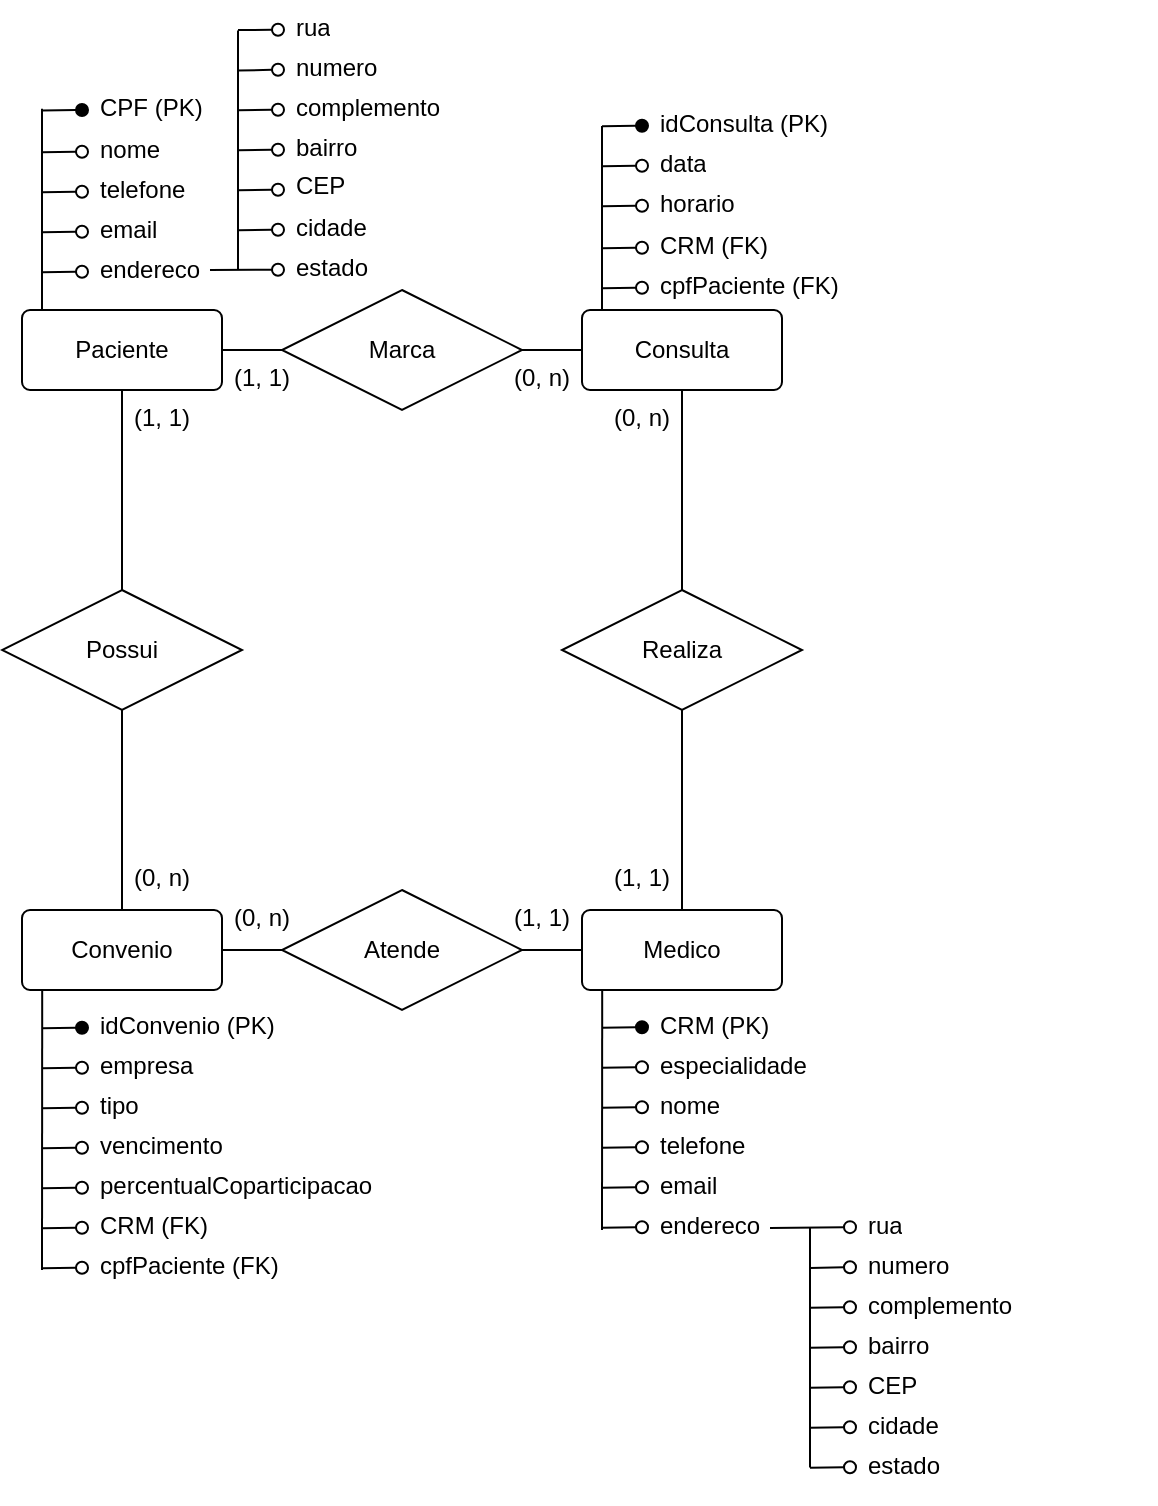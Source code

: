 <mxfile version="24.2.1" type="github">
  <diagram id="R2lEEEUBdFMjLlhIrx00" name="Page-1">
    <mxGraphModel dx="764" dy="1903" grid="1" gridSize="10" guides="1" tooltips="1" connect="1" arrows="1" fold="1" page="1" pageScale="1" pageWidth="850" pageHeight="1100" math="0" shadow="0" extFonts="Permanent Marker^https://fonts.googleapis.com/css?family=Permanent+Marker">
      <root>
        <mxCell id="0" />
        <mxCell id="1" parent="0" />
        <mxCell id="9K0rHRhIe5Y1cG8BqN-u-25" style="edgeStyle=orthogonalEdgeStyle;rounded=0;orthogonalLoop=1;jettySize=auto;html=1;exitX=0.5;exitY=0;exitDx=0;exitDy=0;entryX=0.5;entryY=1;entryDx=0;entryDy=0;endArrow=none;endFill=0;" edge="1" parent="1" source="9K0rHRhIe5Y1cG8BqN-u-11" target="9K0rHRhIe5Y1cG8BqN-u-18">
          <mxGeometry relative="1" as="geometry" />
        </mxCell>
        <mxCell id="9K0rHRhIe5Y1cG8BqN-u-11" value="Medico" style="rounded=1;arcSize=10;whiteSpace=wrap;html=1;align=center;" vertex="1" parent="1">
          <mxGeometry x="400" y="400" width="100" height="40" as="geometry" />
        </mxCell>
        <mxCell id="9K0rHRhIe5Y1cG8BqN-u-26" style="edgeStyle=orthogonalEdgeStyle;rounded=0;orthogonalLoop=1;jettySize=auto;html=1;exitX=0.5;exitY=1;exitDx=0;exitDy=0;entryX=0.5;entryY=0;entryDx=0;entryDy=0;endArrow=none;endFill=0;" edge="1" parent="1" source="9K0rHRhIe5Y1cG8BqN-u-13" target="9K0rHRhIe5Y1cG8BqN-u-18">
          <mxGeometry relative="1" as="geometry" />
        </mxCell>
        <mxCell id="9K0rHRhIe5Y1cG8BqN-u-27" style="edgeStyle=orthogonalEdgeStyle;rounded=0;orthogonalLoop=1;jettySize=auto;html=1;exitX=0;exitY=0.5;exitDx=0;exitDy=0;entryX=1;entryY=0.5;entryDx=0;entryDy=0;endArrow=none;endFill=0;" edge="1" parent="1" source="9K0rHRhIe5Y1cG8BqN-u-13" target="9K0rHRhIe5Y1cG8BqN-u-20">
          <mxGeometry relative="1" as="geometry" />
        </mxCell>
        <mxCell id="9K0rHRhIe5Y1cG8BqN-u-13" value="Consulta" style="rounded=1;arcSize=10;whiteSpace=wrap;html=1;align=center;" vertex="1" parent="1">
          <mxGeometry x="400" y="100" width="100" height="40" as="geometry" />
        </mxCell>
        <mxCell id="9K0rHRhIe5Y1cG8BqN-u-21" style="edgeStyle=orthogonalEdgeStyle;rounded=0;orthogonalLoop=1;jettySize=auto;html=1;exitX=0.5;exitY=1;exitDx=0;exitDy=0;endArrow=none;endFill=0;" edge="1" parent="1" source="9K0rHRhIe5Y1cG8BqN-u-14" target="9K0rHRhIe5Y1cG8BqN-u-17">
          <mxGeometry relative="1" as="geometry" />
        </mxCell>
        <mxCell id="9K0rHRhIe5Y1cG8BqN-u-28" style="edgeStyle=orthogonalEdgeStyle;rounded=0;orthogonalLoop=1;jettySize=auto;html=1;exitX=1;exitY=0.5;exitDx=0;exitDy=0;entryX=0;entryY=0.5;entryDx=0;entryDy=0;endArrow=none;endFill=0;" edge="1" parent="1" source="9K0rHRhIe5Y1cG8BqN-u-14" target="9K0rHRhIe5Y1cG8BqN-u-20">
          <mxGeometry relative="1" as="geometry" />
        </mxCell>
        <mxCell id="9K0rHRhIe5Y1cG8BqN-u-14" value="Paciente" style="rounded=1;arcSize=10;whiteSpace=wrap;html=1;align=center;" vertex="1" parent="1">
          <mxGeometry x="120" y="100" width="100" height="40" as="geometry" />
        </mxCell>
        <mxCell id="9K0rHRhIe5Y1cG8BqN-u-23" style="edgeStyle=orthogonalEdgeStyle;rounded=0;orthogonalLoop=1;jettySize=auto;html=1;exitX=1;exitY=0.5;exitDx=0;exitDy=0;entryX=0;entryY=0.5;entryDx=0;entryDy=0;endArrow=none;endFill=0;" edge="1" parent="1" source="9K0rHRhIe5Y1cG8BqN-u-15" target="9K0rHRhIe5Y1cG8BqN-u-19">
          <mxGeometry relative="1" as="geometry" />
        </mxCell>
        <mxCell id="9K0rHRhIe5Y1cG8BqN-u-15" value="Convenio" style="rounded=1;arcSize=10;whiteSpace=wrap;html=1;align=center;" vertex="1" parent="1">
          <mxGeometry x="120" y="400" width="100" height="40" as="geometry" />
        </mxCell>
        <mxCell id="9K0rHRhIe5Y1cG8BqN-u-22" style="edgeStyle=orthogonalEdgeStyle;rounded=0;orthogonalLoop=1;jettySize=auto;html=1;exitX=0.5;exitY=1;exitDx=0;exitDy=0;entryX=0.5;entryY=0;entryDx=0;entryDy=0;endArrow=none;endFill=0;" edge="1" parent="1" source="9K0rHRhIe5Y1cG8BqN-u-17" target="9K0rHRhIe5Y1cG8BqN-u-15">
          <mxGeometry relative="1" as="geometry" />
        </mxCell>
        <mxCell id="9K0rHRhIe5Y1cG8BqN-u-17" value="Possui" style="shape=rhombus;perimeter=rhombusPerimeter;whiteSpace=wrap;html=1;align=center;" vertex="1" parent="1">
          <mxGeometry x="110" y="240" width="120" height="60" as="geometry" />
        </mxCell>
        <mxCell id="9K0rHRhIe5Y1cG8BqN-u-18" value="Realiza" style="shape=rhombus;perimeter=rhombusPerimeter;whiteSpace=wrap;html=1;align=center;" vertex="1" parent="1">
          <mxGeometry x="390" y="240" width="120" height="60" as="geometry" />
        </mxCell>
        <mxCell id="9K0rHRhIe5Y1cG8BqN-u-19" value="Atende" style="shape=rhombus;perimeter=rhombusPerimeter;whiteSpace=wrap;html=1;align=center;" vertex="1" parent="1">
          <mxGeometry x="250" y="390" width="120" height="60" as="geometry" />
        </mxCell>
        <mxCell id="9K0rHRhIe5Y1cG8BqN-u-20" value="Marca" style="shape=rhombus;perimeter=rhombusPerimeter;whiteSpace=wrap;html=1;align=center;" vertex="1" parent="1">
          <mxGeometry x="250" y="90" width="120" height="60" as="geometry" />
        </mxCell>
        <mxCell id="9K0rHRhIe5Y1cG8BqN-u-24" style="edgeStyle=orthogonalEdgeStyle;rounded=0;orthogonalLoop=1;jettySize=auto;html=1;exitX=0;exitY=0.5;exitDx=0;exitDy=0;endArrow=none;endFill=0;" edge="1" parent="1" source="9K0rHRhIe5Y1cG8BqN-u-11">
          <mxGeometry relative="1" as="geometry">
            <mxPoint x="370" y="420" as="targetPoint" />
          </mxGeometry>
        </mxCell>
        <mxCell id="9K0rHRhIe5Y1cG8BqN-u-31" value="(1, 1)" style="text;strokeColor=none;fillColor=none;spacingLeft=4;spacingRight=4;overflow=hidden;rotatable=0;points=[[0,0.5],[1,0.5]];portConstraint=eastwest;fontSize=12;whiteSpace=wrap;html=1;" vertex="1" parent="1">
          <mxGeometry x="170" y="140" width="40" height="30" as="geometry" />
        </mxCell>
        <mxCell id="9K0rHRhIe5Y1cG8BqN-u-32" value="(1, 1)" style="text;strokeColor=none;fillColor=none;spacingLeft=4;spacingRight=4;overflow=hidden;rotatable=0;points=[[0,0.5],[1,0.5]];portConstraint=eastwest;fontSize=12;whiteSpace=wrap;html=1;" vertex="1" parent="1">
          <mxGeometry x="220" y="120" width="40" height="30" as="geometry" />
        </mxCell>
        <mxCell id="9K0rHRhIe5Y1cG8BqN-u-33" value="(1, 1)" style="text;strokeColor=none;fillColor=none;spacingLeft=4;spacingRight=4;overflow=hidden;rotatable=0;points=[[0,0.5],[1,0.5]];portConstraint=eastwest;fontSize=12;whiteSpace=wrap;html=1;" vertex="1" parent="1">
          <mxGeometry x="410" y="370" width="40" height="30" as="geometry" />
        </mxCell>
        <mxCell id="9K0rHRhIe5Y1cG8BqN-u-34" value="(1, 1)" style="text;strokeColor=none;fillColor=none;spacingLeft=4;spacingRight=4;overflow=hidden;rotatable=0;points=[[0,0.5],[1,0.5]];portConstraint=eastwest;fontSize=12;whiteSpace=wrap;html=1;" vertex="1" parent="1">
          <mxGeometry x="360" y="390" width="40" height="30" as="geometry" />
        </mxCell>
        <mxCell id="9K0rHRhIe5Y1cG8BqN-u-35" value="(0, n)" style="text;strokeColor=none;fillColor=none;spacingLeft=4;spacingRight=4;overflow=hidden;rotatable=0;points=[[0,0.5],[1,0.5]];portConstraint=eastwest;fontSize=12;whiteSpace=wrap;html=1;" vertex="1" parent="1">
          <mxGeometry x="220" y="390" width="40" height="30" as="geometry" />
        </mxCell>
        <mxCell id="9K0rHRhIe5Y1cG8BqN-u-36" value="(0, n)" style="text;strokeColor=none;fillColor=none;spacingLeft=4;spacingRight=4;overflow=hidden;rotatable=0;points=[[0,0.5],[1,0.5]];portConstraint=eastwest;fontSize=12;whiteSpace=wrap;html=1;" vertex="1" parent="1">
          <mxGeometry x="170" y="370" width="40" height="30" as="geometry" />
        </mxCell>
        <mxCell id="9K0rHRhIe5Y1cG8BqN-u-37" value="(0, n)" style="text;strokeColor=none;fillColor=none;spacingLeft=4;spacingRight=4;overflow=hidden;rotatable=0;points=[[0,0.5],[1,0.5]];portConstraint=eastwest;fontSize=12;whiteSpace=wrap;html=1;" vertex="1" parent="1">
          <mxGeometry x="360" y="120" width="40" height="30" as="geometry" />
        </mxCell>
        <mxCell id="9K0rHRhIe5Y1cG8BqN-u-38" value="(0, n)" style="text;strokeColor=none;fillColor=none;spacingLeft=4;spacingRight=4;overflow=hidden;rotatable=0;points=[[0,0.5],[1,0.5]];portConstraint=eastwest;fontSize=12;whiteSpace=wrap;html=1;" vertex="1" parent="1">
          <mxGeometry x="410" y="140" width="40" height="30" as="geometry" />
        </mxCell>
        <mxCell id="9K0rHRhIe5Y1cG8BqN-u-39" value="idConvenio (PK)" style="text;strokeColor=none;fillColor=none;spacingLeft=4;spacingRight=4;overflow=hidden;rotatable=0;points=[[0,0.5],[1,0.5]];portConstraint=eastwest;fontSize=12;whiteSpace=wrap;html=1;" vertex="1" parent="1">
          <mxGeometry x="153" y="444" width="100" height="30" as="geometry" />
        </mxCell>
        <mxCell id="9K0rHRhIe5Y1cG8BqN-u-40" value="empresa" style="text;strokeColor=none;fillColor=none;spacingLeft=4;spacingRight=4;overflow=hidden;rotatable=0;points=[[0,0.5],[1,0.5]];portConstraint=eastwest;fontSize=12;whiteSpace=wrap;html=1;" vertex="1" parent="1">
          <mxGeometry x="153" y="464" width="100" height="30" as="geometry" />
        </mxCell>
        <mxCell id="9K0rHRhIe5Y1cG8BqN-u-41" value="tipo" style="text;strokeColor=none;fillColor=none;spacingLeft=4;spacingRight=4;overflow=hidden;rotatable=0;points=[[0,0.5],[1,0.5]];portConstraint=eastwest;fontSize=12;whiteSpace=wrap;html=1;" vertex="1" parent="1">
          <mxGeometry x="153" y="484" width="100" height="30" as="geometry" />
        </mxCell>
        <mxCell id="9K0rHRhIe5Y1cG8BqN-u-42" value="vencimento&lt;span style=&quot;color: rgba(0, 0, 0, 0); font-family: monospace; font-size: 0px; text-wrap: nowrap;&quot;&gt;%3CmxGraphModel%3E%3Croot%3E%3CmxCell%20id%3D%220%22%2F%3E%3CmxCell%20id%3D%221%22%20parent%3D%220%22%2F%3E%3CmxCell%20id%3D%222%22%20value%3D%22idConvenio%20(PK)%22%20style%3D%22text%3BstrokeColor%3Dnone%3BfillColor%3Dnone%3BspacingLeft%3D4%3BspacingRight%3D4%3Boverflow%3Dhidden%3Brotatable%3D0%3Bpoints%3D%5B%5B0%2C0.5%5D%2C%5B1%2C0.5%5D%5D%3BportConstraint%3Deastwest%3BfontSize%3D12%3BwhiteSpace%3Dwrap%3Bhtml%3D1%3B%22%20vertex%3D%221%22%20parent%3D%221%22%3E%3CmxGeometry%20x%3D%22140%22%20y%3D%22440%22%20width%3D%22100%22%20height%3D%2230%22%20as%3D%22geometry%22%2F%3E%3C%2FmxCell%3E%3C%2Froot%3E%3C%2FmxGraphModel%3E&lt;/span&gt;" style="text;strokeColor=none;fillColor=none;spacingLeft=4;spacingRight=4;overflow=hidden;rotatable=0;points=[[0,0.5],[1,0.5]];portConstraint=eastwest;fontSize=12;whiteSpace=wrap;html=1;" vertex="1" parent="1">
          <mxGeometry x="153" y="504" width="100" height="30" as="geometry" />
        </mxCell>
        <mxCell id="9K0rHRhIe5Y1cG8BqN-u-43" value="percentualCoparticipacao" style="text;strokeColor=none;fillColor=none;spacingLeft=4;spacingRight=4;overflow=hidden;rotatable=0;points=[[0,0.5],[1,0.5]];portConstraint=eastwest;fontSize=12;whiteSpace=wrap;html=1;" vertex="1" parent="1">
          <mxGeometry x="153" y="524" width="150" height="30" as="geometry" />
        </mxCell>
        <mxCell id="9K0rHRhIe5Y1cG8BqN-u-44" value="CRM (FK)" style="text;strokeColor=none;fillColor=none;spacingLeft=4;spacingRight=4;overflow=hidden;rotatable=0;points=[[0,0.5],[1,0.5]];portConstraint=eastwest;fontSize=12;whiteSpace=wrap;html=1;" vertex="1" parent="1">
          <mxGeometry x="153" y="544" width="100" height="30" as="geometry" />
        </mxCell>
        <mxCell id="9K0rHRhIe5Y1cG8BqN-u-45" value="cpfPaciente (FK)" style="text;strokeColor=none;fillColor=none;spacingLeft=4;spacingRight=4;overflow=hidden;rotatable=0;points=[[0,0.5],[1,0.5]];portConstraint=eastwest;fontSize=12;whiteSpace=wrap;html=1;" vertex="1" parent="1">
          <mxGeometry x="153" y="564" width="100" height="30" as="geometry" />
        </mxCell>
        <mxCell id="9K0rHRhIe5Y1cG8BqN-u-58" value="" style="endArrow=oval;html=1;rounded=0;endFill=1;" edge="1" parent="1">
          <mxGeometry relative="1" as="geometry">
            <mxPoint x="130" y="459.14" as="sourcePoint" />
            <mxPoint x="150" y="458.85" as="targetPoint" />
          </mxGeometry>
        </mxCell>
        <mxCell id="9K0rHRhIe5Y1cG8BqN-u-59" value="" style="endArrow=oval;html=1;rounded=0;endFill=0;" edge="1" parent="1">
          <mxGeometry relative="1" as="geometry">
            <mxPoint x="130" y="479.15" as="sourcePoint" />
            <mxPoint x="150" y="478.86" as="targetPoint" />
          </mxGeometry>
        </mxCell>
        <mxCell id="9K0rHRhIe5Y1cG8BqN-u-60" value="" style="endArrow=oval;html=1;rounded=0;endFill=0;" edge="1" parent="1">
          <mxGeometry relative="1" as="geometry">
            <mxPoint x="130" y="499.15" as="sourcePoint" />
            <mxPoint x="150" y="498.86" as="targetPoint" />
          </mxGeometry>
        </mxCell>
        <mxCell id="9K0rHRhIe5Y1cG8BqN-u-61" value="" style="endArrow=oval;html=1;rounded=0;endFill=0;" edge="1" parent="1">
          <mxGeometry relative="1" as="geometry">
            <mxPoint x="130" y="519.15" as="sourcePoint" />
            <mxPoint x="150" y="518.86" as="targetPoint" />
          </mxGeometry>
        </mxCell>
        <mxCell id="9K0rHRhIe5Y1cG8BqN-u-62" value="" style="endArrow=oval;html=1;rounded=0;endFill=0;" edge="1" parent="1">
          <mxGeometry relative="1" as="geometry">
            <mxPoint x="130" y="539.15" as="sourcePoint" />
            <mxPoint x="150" y="538.86" as="targetPoint" />
          </mxGeometry>
        </mxCell>
        <mxCell id="9K0rHRhIe5Y1cG8BqN-u-63" value="" style="endArrow=oval;html=1;rounded=0;endFill=0;" edge="1" parent="1">
          <mxGeometry relative="1" as="geometry">
            <mxPoint x="130" y="559.15" as="sourcePoint" />
            <mxPoint x="150" y="558.86" as="targetPoint" />
          </mxGeometry>
        </mxCell>
        <mxCell id="9K0rHRhIe5Y1cG8BqN-u-64" value="" style="endArrow=oval;html=1;rounded=0;endFill=0;" edge="1" parent="1">
          <mxGeometry relative="1" as="geometry">
            <mxPoint x="130" y="579.15" as="sourcePoint" />
            <mxPoint x="150" y="578.86" as="targetPoint" />
          </mxGeometry>
        </mxCell>
        <mxCell id="9K0rHRhIe5Y1cG8BqN-u-66" value="" style="endArrow=none;html=1;rounded=0;entryX=0.101;entryY=1.006;entryDx=0;entryDy=0;entryPerimeter=0;" edge="1" parent="1">
          <mxGeometry width="50" height="50" relative="1" as="geometry">
            <mxPoint x="130" y="580" as="sourcePoint" />
            <mxPoint x="130.1" y="440.24" as="targetPoint" />
          </mxGeometry>
        </mxCell>
        <mxCell id="9K0rHRhIe5Y1cG8BqN-u-67" value="CRM (PK)" style="text;strokeColor=none;fillColor=none;spacingLeft=4;spacingRight=4;overflow=hidden;rotatable=0;points=[[0,0.5],[1,0.5]];portConstraint=eastwest;fontSize=12;whiteSpace=wrap;html=1;" vertex="1" parent="1">
          <mxGeometry x="433" y="443.76" width="100" height="30" as="geometry" />
        </mxCell>
        <mxCell id="9K0rHRhIe5Y1cG8BqN-u-68" value="especialidade" style="text;strokeColor=none;fillColor=none;spacingLeft=4;spacingRight=4;overflow=hidden;rotatable=0;points=[[0,0.5],[1,0.5]];portConstraint=eastwest;fontSize=12;whiteSpace=wrap;html=1;" vertex="1" parent="1">
          <mxGeometry x="433" y="463.76" width="100" height="30" as="geometry" />
        </mxCell>
        <mxCell id="9K0rHRhIe5Y1cG8BqN-u-69" value="nome" style="text;strokeColor=none;fillColor=none;spacingLeft=4;spacingRight=4;overflow=hidden;rotatable=0;points=[[0,0.5],[1,0.5]];portConstraint=eastwest;fontSize=12;whiteSpace=wrap;html=1;" vertex="1" parent="1">
          <mxGeometry x="433" y="483.76" width="100" height="30" as="geometry" />
        </mxCell>
        <mxCell id="9K0rHRhIe5Y1cG8BqN-u-70" value="telefone" style="text;strokeColor=none;fillColor=none;spacingLeft=4;spacingRight=4;overflow=hidden;rotatable=0;points=[[0,0.5],[1,0.5]];portConstraint=eastwest;fontSize=12;whiteSpace=wrap;html=1;" vertex="1" parent="1">
          <mxGeometry x="433" y="503.76" width="100" height="30" as="geometry" />
        </mxCell>
        <mxCell id="9K0rHRhIe5Y1cG8BqN-u-71" value="email" style="text;strokeColor=none;fillColor=none;spacingLeft=4;spacingRight=4;overflow=hidden;rotatable=0;points=[[0,0.5],[1,0.5]];portConstraint=eastwest;fontSize=12;whiteSpace=wrap;html=1;" vertex="1" parent="1">
          <mxGeometry x="433" y="523.76" width="150" height="30" as="geometry" />
        </mxCell>
        <mxCell id="9K0rHRhIe5Y1cG8BqN-u-72" value="endereco" style="text;strokeColor=none;fillColor=none;spacingLeft=4;spacingRight=4;overflow=hidden;rotatable=0;points=[[0,0.5],[1,0.5]];portConstraint=eastwest;fontSize=12;whiteSpace=wrap;html=1;" vertex="1" parent="1">
          <mxGeometry x="433" y="543.76" width="100" height="30" as="geometry" />
        </mxCell>
        <mxCell id="9K0rHRhIe5Y1cG8BqN-u-74" value="" style="endArrow=oval;html=1;rounded=0;endFill=1;" edge="1" parent="1">
          <mxGeometry relative="1" as="geometry">
            <mxPoint x="410" y="458.9" as="sourcePoint" />
            <mxPoint x="430" y="458.61" as="targetPoint" />
          </mxGeometry>
        </mxCell>
        <mxCell id="9K0rHRhIe5Y1cG8BqN-u-75" value="" style="endArrow=oval;html=1;rounded=0;endFill=0;" edge="1" parent="1">
          <mxGeometry relative="1" as="geometry">
            <mxPoint x="410" y="478.91" as="sourcePoint" />
            <mxPoint x="430" y="478.62" as="targetPoint" />
          </mxGeometry>
        </mxCell>
        <mxCell id="9K0rHRhIe5Y1cG8BqN-u-76" value="" style="endArrow=oval;html=1;rounded=0;endFill=0;" edge="1" parent="1">
          <mxGeometry relative="1" as="geometry">
            <mxPoint x="410" y="498.91" as="sourcePoint" />
            <mxPoint x="430" y="498.62" as="targetPoint" />
          </mxGeometry>
        </mxCell>
        <mxCell id="9K0rHRhIe5Y1cG8BqN-u-77" value="" style="endArrow=oval;html=1;rounded=0;endFill=0;" edge="1" parent="1">
          <mxGeometry relative="1" as="geometry">
            <mxPoint x="410" y="518.91" as="sourcePoint" />
            <mxPoint x="430" y="518.62" as="targetPoint" />
          </mxGeometry>
        </mxCell>
        <mxCell id="9K0rHRhIe5Y1cG8BqN-u-78" value="" style="endArrow=oval;html=1;rounded=0;endFill=0;" edge="1" parent="1">
          <mxGeometry relative="1" as="geometry">
            <mxPoint x="410" y="538.91" as="sourcePoint" />
            <mxPoint x="430" y="538.62" as="targetPoint" />
          </mxGeometry>
        </mxCell>
        <mxCell id="9K0rHRhIe5Y1cG8BqN-u-79" value="" style="endArrow=oval;html=1;rounded=0;endFill=0;" edge="1" parent="1">
          <mxGeometry relative="1" as="geometry">
            <mxPoint x="410" y="558.91" as="sourcePoint" />
            <mxPoint x="430" y="558.62" as="targetPoint" />
          </mxGeometry>
        </mxCell>
        <mxCell id="9K0rHRhIe5Y1cG8BqN-u-81" value="" style="endArrow=none;html=1;rounded=0;entryX=0.101;entryY=1.006;entryDx=0;entryDy=0;entryPerimeter=0;" edge="1" parent="1">
          <mxGeometry width="50" height="50" relative="1" as="geometry">
            <mxPoint x="410" y="560" as="sourcePoint" />
            <mxPoint x="410.1" y="440" as="targetPoint" />
          </mxGeometry>
        </mxCell>
        <mxCell id="9K0rHRhIe5Y1cG8BqN-u-97" value="idConsulta (PK)" style="text;strokeColor=none;fillColor=none;spacingLeft=4;spacingRight=4;overflow=hidden;rotatable=0;points=[[0,0.5],[1,0.5]];portConstraint=eastwest;fontSize=12;whiteSpace=wrap;html=1;" vertex="1" parent="1">
          <mxGeometry x="433" y="-7" width="100" height="30" as="geometry" />
        </mxCell>
        <mxCell id="9K0rHRhIe5Y1cG8BqN-u-98" value="data" style="text;strokeColor=none;fillColor=none;spacingLeft=4;spacingRight=4;overflow=hidden;rotatable=0;points=[[0,0.5],[1,0.5]];portConstraint=eastwest;fontSize=12;whiteSpace=wrap;html=1;" vertex="1" parent="1">
          <mxGeometry x="433" y="13" width="100" height="30" as="geometry" />
        </mxCell>
        <mxCell id="9K0rHRhIe5Y1cG8BqN-u-99" value="horario" style="text;strokeColor=none;fillColor=none;spacingLeft=4;spacingRight=4;overflow=hidden;rotatable=0;points=[[0,0.5],[1,0.5]];portConstraint=eastwest;fontSize=12;whiteSpace=wrap;html=1;" vertex="1" parent="1">
          <mxGeometry x="433" y="33" width="100" height="30" as="geometry" />
        </mxCell>
        <mxCell id="9K0rHRhIe5Y1cG8BqN-u-102" value="CRM (FK)" style="text;strokeColor=none;fillColor=none;spacingLeft=4;spacingRight=4;overflow=hidden;rotatable=0;points=[[0,0.5],[1,0.5]];portConstraint=eastwest;fontSize=12;whiteSpace=wrap;html=1;" vertex="1" parent="1">
          <mxGeometry x="433" y="54" width="100" height="30" as="geometry" />
        </mxCell>
        <mxCell id="9K0rHRhIe5Y1cG8BqN-u-103" value="cpfPaciente (FK)" style="text;strokeColor=none;fillColor=none;spacingLeft=4;spacingRight=4;overflow=hidden;rotatable=0;points=[[0,0.5],[1,0.5]];portConstraint=eastwest;fontSize=12;whiteSpace=wrap;html=1;" vertex="1" parent="1">
          <mxGeometry x="433" y="74.0" width="100" height="30" as="geometry" />
        </mxCell>
        <mxCell id="9K0rHRhIe5Y1cG8BqN-u-104" value="" style="endArrow=oval;html=1;rounded=0;endFill=1;" edge="1" parent="1">
          <mxGeometry relative="1" as="geometry">
            <mxPoint x="410" y="8.14" as="sourcePoint" />
            <mxPoint x="430" y="7.85" as="targetPoint" />
          </mxGeometry>
        </mxCell>
        <mxCell id="9K0rHRhIe5Y1cG8BqN-u-105" value="" style="endArrow=oval;html=1;rounded=0;endFill=0;" edge="1" parent="1">
          <mxGeometry relative="1" as="geometry">
            <mxPoint x="410" y="28.15" as="sourcePoint" />
            <mxPoint x="430" y="27.86" as="targetPoint" />
          </mxGeometry>
        </mxCell>
        <mxCell id="9K0rHRhIe5Y1cG8BqN-u-106" value="" style="endArrow=oval;html=1;rounded=0;endFill=0;" edge="1" parent="1">
          <mxGeometry relative="1" as="geometry">
            <mxPoint x="410" y="48.15" as="sourcePoint" />
            <mxPoint x="430" y="47.86" as="targetPoint" />
          </mxGeometry>
        </mxCell>
        <mxCell id="9K0rHRhIe5Y1cG8BqN-u-109" value="" style="endArrow=oval;html=1;rounded=0;endFill=0;" edge="1" parent="1">
          <mxGeometry relative="1" as="geometry">
            <mxPoint x="410" y="69.15" as="sourcePoint" />
            <mxPoint x="430" y="68.86" as="targetPoint" />
          </mxGeometry>
        </mxCell>
        <mxCell id="9K0rHRhIe5Y1cG8BqN-u-110" value="" style="endArrow=oval;html=1;rounded=0;endFill=0;" edge="1" parent="1">
          <mxGeometry relative="1" as="geometry">
            <mxPoint x="410" y="89.15" as="sourcePoint" />
            <mxPoint x="430" y="88.86" as="targetPoint" />
          </mxGeometry>
        </mxCell>
        <mxCell id="9K0rHRhIe5Y1cG8BqN-u-111" value="" style="endArrow=none;html=1;rounded=0;" edge="1" parent="1">
          <mxGeometry width="50" height="50" relative="1" as="geometry">
            <mxPoint x="410" y="100.0" as="sourcePoint" />
            <mxPoint x="410" y="8" as="targetPoint" />
          </mxGeometry>
        </mxCell>
        <mxCell id="9K0rHRhIe5Y1cG8BqN-u-112" value="rua" style="text;strokeColor=none;fillColor=none;spacingLeft=4;spacingRight=4;overflow=hidden;rotatable=0;points=[[0,0.5],[1,0.5]];portConstraint=eastwest;fontSize=12;whiteSpace=wrap;html=1;" vertex="1" parent="1">
          <mxGeometry x="537" y="543.76" width="100" height="30" as="geometry" />
        </mxCell>
        <mxCell id="9K0rHRhIe5Y1cG8BqN-u-113" value="numero" style="text;strokeColor=none;fillColor=none;spacingLeft=4;spacingRight=4;overflow=hidden;rotatable=0;points=[[0,0.5],[1,0.5]];portConstraint=eastwest;fontSize=12;whiteSpace=wrap;html=1;" vertex="1" parent="1">
          <mxGeometry x="537" y="563.76" width="100" height="30" as="geometry" />
        </mxCell>
        <mxCell id="9K0rHRhIe5Y1cG8BqN-u-114" value="complemento" style="text;strokeColor=none;fillColor=none;spacingLeft=4;spacingRight=4;overflow=hidden;rotatable=0;points=[[0,0.5],[1,0.5]];portConstraint=eastwest;fontSize=12;whiteSpace=wrap;html=1;" vertex="1" parent="1">
          <mxGeometry x="537" y="583.76" width="100" height="30" as="geometry" />
        </mxCell>
        <mxCell id="9K0rHRhIe5Y1cG8BqN-u-115" value="bairro" style="text;strokeColor=none;fillColor=none;spacingLeft=4;spacingRight=4;overflow=hidden;rotatable=0;points=[[0,0.5],[1,0.5]];portConstraint=eastwest;fontSize=12;whiteSpace=wrap;html=1;" vertex="1" parent="1">
          <mxGeometry x="537" y="603.76" width="100" height="30" as="geometry" />
        </mxCell>
        <mxCell id="9K0rHRhIe5Y1cG8BqN-u-116" value="CEP" style="text;strokeColor=none;fillColor=none;spacingLeft=4;spacingRight=4;overflow=hidden;rotatable=0;points=[[0,0.5],[1,0.5]];portConstraint=eastwest;fontSize=12;whiteSpace=wrap;html=1;" vertex="1" parent="1">
          <mxGeometry x="537" y="623.76" width="150" height="30" as="geometry" />
        </mxCell>
        <mxCell id="9K0rHRhIe5Y1cG8BqN-u-117" value="cidade" style="text;strokeColor=none;fillColor=none;spacingLeft=4;spacingRight=4;overflow=hidden;rotatable=0;points=[[0,0.5],[1,0.5]];portConstraint=eastwest;fontSize=12;whiteSpace=wrap;html=1;" vertex="1" parent="1">
          <mxGeometry x="537" y="643.76" width="100" height="30" as="geometry" />
        </mxCell>
        <mxCell id="9K0rHRhIe5Y1cG8BqN-u-118" value="estado" style="text;strokeColor=none;fillColor=none;spacingLeft=4;spacingRight=4;overflow=hidden;rotatable=0;points=[[0,0.5],[1,0.5]];portConstraint=eastwest;fontSize=12;whiteSpace=wrap;html=1;" vertex="1" parent="1">
          <mxGeometry x="537" y="663.76" width="100" height="30" as="geometry" />
        </mxCell>
        <mxCell id="9K0rHRhIe5Y1cG8BqN-u-120" value="" style="endArrow=oval;html=1;rounded=0;endFill=0;" edge="1" parent="1">
          <mxGeometry relative="1" as="geometry">
            <mxPoint x="514" y="579" as="sourcePoint" />
            <mxPoint x="534" y="578.62" as="targetPoint" />
          </mxGeometry>
        </mxCell>
        <mxCell id="9K0rHRhIe5Y1cG8BqN-u-121" value="" style="endArrow=oval;html=1;rounded=0;endFill=0;" edge="1" parent="1">
          <mxGeometry relative="1" as="geometry">
            <mxPoint x="514" y="598.91" as="sourcePoint" />
            <mxPoint x="534" y="598.62" as="targetPoint" />
          </mxGeometry>
        </mxCell>
        <mxCell id="9K0rHRhIe5Y1cG8BqN-u-122" value="" style="endArrow=oval;html=1;rounded=0;endFill=0;" edge="1" parent="1">
          <mxGeometry relative="1" as="geometry">
            <mxPoint x="514" y="618.91" as="sourcePoint" />
            <mxPoint x="534" y="618.62" as="targetPoint" />
          </mxGeometry>
        </mxCell>
        <mxCell id="9K0rHRhIe5Y1cG8BqN-u-123" value="" style="endArrow=oval;html=1;rounded=0;endFill=0;" edge="1" parent="1">
          <mxGeometry relative="1" as="geometry">
            <mxPoint x="514" y="638.91" as="sourcePoint" />
            <mxPoint x="534" y="638.62" as="targetPoint" />
          </mxGeometry>
        </mxCell>
        <mxCell id="9K0rHRhIe5Y1cG8BqN-u-124" value="" style="endArrow=oval;html=1;rounded=0;endFill=0;" edge="1" parent="1">
          <mxGeometry relative="1" as="geometry">
            <mxPoint x="514" y="658.91" as="sourcePoint" />
            <mxPoint x="534" y="658.62" as="targetPoint" />
          </mxGeometry>
        </mxCell>
        <mxCell id="9K0rHRhIe5Y1cG8BqN-u-125" value="" style="endArrow=oval;html=1;rounded=0;endFill=0;" edge="1" parent="1">
          <mxGeometry relative="1" as="geometry">
            <mxPoint x="514" y="678.91" as="sourcePoint" />
            <mxPoint x="534" y="678.62" as="targetPoint" />
          </mxGeometry>
        </mxCell>
        <mxCell id="9K0rHRhIe5Y1cG8BqN-u-126" value="" style="endArrow=none;html=1;rounded=0;" edge="1" parent="1">
          <mxGeometry width="50" height="50" relative="1" as="geometry">
            <mxPoint x="514" y="678.76" as="sourcePoint" />
            <mxPoint x="514" y="559" as="targetPoint" />
          </mxGeometry>
        </mxCell>
        <mxCell id="9K0rHRhIe5Y1cG8BqN-u-127" value="" style="endArrow=oval;html=1;rounded=0;endFill=0;" edge="1" parent="1">
          <mxGeometry relative="1" as="geometry">
            <mxPoint x="494" y="558.95" as="sourcePoint" />
            <mxPoint x="534" y="558.57" as="targetPoint" />
          </mxGeometry>
        </mxCell>
        <mxCell id="9K0rHRhIe5Y1cG8BqN-u-129" value="CPF (PK)" style="text;strokeColor=none;fillColor=none;spacingLeft=4;spacingRight=4;overflow=hidden;rotatable=0;points=[[0,0.5],[1,0.5]];portConstraint=eastwest;fontSize=12;whiteSpace=wrap;html=1;" vertex="1" parent="1">
          <mxGeometry x="153" y="-14.88" width="100" height="30" as="geometry" />
        </mxCell>
        <mxCell id="9K0rHRhIe5Y1cG8BqN-u-131" value="nome" style="text;strokeColor=none;fillColor=none;spacingLeft=4;spacingRight=4;overflow=hidden;rotatable=0;points=[[0,0.5],[1,0.5]];portConstraint=eastwest;fontSize=12;whiteSpace=wrap;html=1;" vertex="1" parent="1">
          <mxGeometry x="153" y="6.0" width="100" height="30" as="geometry" />
        </mxCell>
        <mxCell id="9K0rHRhIe5Y1cG8BqN-u-132" value="telefone" style="text;strokeColor=none;fillColor=none;spacingLeft=4;spacingRight=4;overflow=hidden;rotatable=0;points=[[0,0.5],[1,0.5]];portConstraint=eastwest;fontSize=12;whiteSpace=wrap;html=1;" vertex="1" parent="1">
          <mxGeometry x="153" y="26.0" width="100" height="30" as="geometry" />
        </mxCell>
        <mxCell id="9K0rHRhIe5Y1cG8BqN-u-133" value="email" style="text;strokeColor=none;fillColor=none;spacingLeft=4;spacingRight=4;overflow=hidden;rotatable=0;points=[[0,0.5],[1,0.5]];portConstraint=eastwest;fontSize=12;whiteSpace=wrap;html=1;" vertex="1" parent="1">
          <mxGeometry x="153" y="46.0" width="150" height="30" as="geometry" />
        </mxCell>
        <mxCell id="9K0rHRhIe5Y1cG8BqN-u-134" value="endereco" style="text;strokeColor=none;fillColor=none;spacingLeft=4;spacingRight=4;overflow=hidden;rotatable=0;points=[[0,0.5],[1,0.5]];portConstraint=eastwest;fontSize=12;whiteSpace=wrap;html=1;" vertex="1" parent="1">
          <mxGeometry x="153" y="66" width="77" height="30" as="geometry" />
        </mxCell>
        <mxCell id="9K0rHRhIe5Y1cG8BqN-u-135" value="" style="endArrow=oval;html=1;rounded=0;endFill=1;" edge="1" parent="1">
          <mxGeometry relative="1" as="geometry">
            <mxPoint x="130" y="0.26" as="sourcePoint" />
            <mxPoint x="150" y="-0.03" as="targetPoint" />
          </mxGeometry>
        </mxCell>
        <mxCell id="9K0rHRhIe5Y1cG8BqN-u-137" value="" style="endArrow=oval;html=1;rounded=0;endFill=0;" edge="1" parent="1">
          <mxGeometry relative="1" as="geometry">
            <mxPoint x="130" y="21.15" as="sourcePoint" />
            <mxPoint x="150" y="20.86" as="targetPoint" />
          </mxGeometry>
        </mxCell>
        <mxCell id="9K0rHRhIe5Y1cG8BqN-u-138" value="" style="endArrow=oval;html=1;rounded=0;endFill=0;" edge="1" parent="1">
          <mxGeometry relative="1" as="geometry">
            <mxPoint x="130" y="41.15" as="sourcePoint" />
            <mxPoint x="150" y="40.86" as="targetPoint" />
          </mxGeometry>
        </mxCell>
        <mxCell id="9K0rHRhIe5Y1cG8BqN-u-139" value="" style="endArrow=oval;html=1;rounded=0;endFill=0;" edge="1" parent="1">
          <mxGeometry relative="1" as="geometry">
            <mxPoint x="130" y="61.15" as="sourcePoint" />
            <mxPoint x="150" y="60.86" as="targetPoint" />
          </mxGeometry>
        </mxCell>
        <mxCell id="9K0rHRhIe5Y1cG8BqN-u-140" value="" style="endArrow=oval;html=1;rounded=0;endFill=0;" edge="1" parent="1">
          <mxGeometry relative="1" as="geometry">
            <mxPoint x="130" y="81.15" as="sourcePoint" />
            <mxPoint x="150" y="80.86" as="targetPoint" />
          </mxGeometry>
        </mxCell>
        <mxCell id="9K0rHRhIe5Y1cG8BqN-u-141" value="" style="endArrow=none;html=1;rounded=0;" edge="1" parent="1">
          <mxGeometry width="50" height="50" relative="1" as="geometry">
            <mxPoint x="130" y="100" as="sourcePoint" />
            <mxPoint x="130" y="-0.64" as="targetPoint" />
          </mxGeometry>
        </mxCell>
        <mxCell id="9K0rHRhIe5Y1cG8BqN-u-142" value="rua" style="text;strokeColor=none;fillColor=none;spacingLeft=4;spacingRight=4;overflow=hidden;rotatable=0;points=[[0,0.5],[1,0.5]];portConstraint=eastwest;fontSize=12;whiteSpace=wrap;html=1;" vertex="1" parent="1">
          <mxGeometry x="251" y="-55.0" width="100" height="30" as="geometry" />
        </mxCell>
        <mxCell id="9K0rHRhIe5Y1cG8BqN-u-143" value="numero" style="text;strokeColor=none;fillColor=none;spacingLeft=4;spacingRight=4;overflow=hidden;rotatable=0;points=[[0,0.5],[1,0.5]];portConstraint=eastwest;fontSize=12;whiteSpace=wrap;html=1;" vertex="1" parent="1">
          <mxGeometry x="251" y="-35.0" width="100" height="30" as="geometry" />
        </mxCell>
        <mxCell id="9K0rHRhIe5Y1cG8BqN-u-144" value="complemento" style="text;strokeColor=none;fillColor=none;spacingLeft=4;spacingRight=4;overflow=hidden;rotatable=0;points=[[0,0.5],[1,0.5]];portConstraint=eastwest;fontSize=12;whiteSpace=wrap;html=1;" vertex="1" parent="1">
          <mxGeometry x="251" y="-15.0" width="100" height="30" as="geometry" />
        </mxCell>
        <mxCell id="9K0rHRhIe5Y1cG8BqN-u-145" value="bairro" style="text;strokeColor=none;fillColor=none;spacingLeft=4;spacingRight=4;overflow=hidden;rotatable=0;points=[[0,0.5],[1,0.5]];portConstraint=eastwest;fontSize=12;whiteSpace=wrap;html=1;" vertex="1" parent="1">
          <mxGeometry x="251" y="5.0" width="100" height="30" as="geometry" />
        </mxCell>
        <mxCell id="9K0rHRhIe5Y1cG8BqN-u-146" value="cidade" style="text;strokeColor=none;fillColor=none;spacingLeft=4;spacingRight=4;overflow=hidden;rotatable=0;points=[[0,0.5],[1,0.5]];portConstraint=eastwest;fontSize=12;whiteSpace=wrap;html=1;" vertex="1" parent="1">
          <mxGeometry x="251" y="45.0" width="100" height="30" as="geometry" />
        </mxCell>
        <mxCell id="9K0rHRhIe5Y1cG8BqN-u-147" value="estado" style="text;strokeColor=none;fillColor=none;spacingLeft=4;spacingRight=4;overflow=hidden;rotatable=0;points=[[0,0.5],[1,0.5]];portConstraint=eastwest;fontSize=12;whiteSpace=wrap;html=1;" vertex="1" parent="1">
          <mxGeometry x="251" y="65.0" width="100" height="30" as="geometry" />
        </mxCell>
        <mxCell id="9K0rHRhIe5Y1cG8BqN-u-148" value="" style="endArrow=oval;html=1;rounded=0;endFill=0;" edge="1" parent="1">
          <mxGeometry relative="1" as="geometry">
            <mxPoint x="228" y="-19.76" as="sourcePoint" />
            <mxPoint x="248" y="-20.14" as="targetPoint" />
          </mxGeometry>
        </mxCell>
        <mxCell id="9K0rHRhIe5Y1cG8BqN-u-149" value="" style="endArrow=oval;html=1;rounded=0;endFill=0;" edge="1" parent="1">
          <mxGeometry relative="1" as="geometry">
            <mxPoint x="228" y="0.15" as="sourcePoint" />
            <mxPoint x="248" y="-0.14" as="targetPoint" />
          </mxGeometry>
        </mxCell>
        <mxCell id="9K0rHRhIe5Y1cG8BqN-u-150" value="" style="endArrow=oval;html=1;rounded=0;endFill=0;" edge="1" parent="1">
          <mxGeometry relative="1" as="geometry">
            <mxPoint x="228" y="20.15" as="sourcePoint" />
            <mxPoint x="248" y="19.86" as="targetPoint" />
          </mxGeometry>
        </mxCell>
        <mxCell id="9K0rHRhIe5Y1cG8BqN-u-151" value="" style="endArrow=oval;html=1;rounded=0;endFill=0;" edge="1" parent="1">
          <mxGeometry relative="1" as="geometry">
            <mxPoint x="228" y="40.15" as="sourcePoint" />
            <mxPoint x="248" y="39.86" as="targetPoint" />
          </mxGeometry>
        </mxCell>
        <mxCell id="9K0rHRhIe5Y1cG8BqN-u-152" value="" style="endArrow=oval;html=1;rounded=0;endFill=0;" edge="1" parent="1">
          <mxGeometry relative="1" as="geometry">
            <mxPoint x="228" y="60.15" as="sourcePoint" />
            <mxPoint x="248" y="59.86" as="targetPoint" />
          </mxGeometry>
        </mxCell>
        <mxCell id="9K0rHRhIe5Y1cG8BqN-u-153" value="" style="endArrow=oval;html=1;rounded=0;endFill=0;" edge="1" parent="1">
          <mxGeometry relative="1" as="geometry">
            <mxPoint x="214" y="80" as="sourcePoint" />
            <mxPoint x="248" y="79.86" as="targetPoint" />
          </mxGeometry>
        </mxCell>
        <mxCell id="9K0rHRhIe5Y1cG8BqN-u-154" value="" style="endArrow=none;html=1;rounded=0;" edge="1" parent="1">
          <mxGeometry width="50" height="50" relative="1" as="geometry">
            <mxPoint x="228" y="80.0" as="sourcePoint" />
            <mxPoint x="228" y="-39.76" as="targetPoint" />
          </mxGeometry>
        </mxCell>
        <mxCell id="9K0rHRhIe5Y1cG8BqN-u-155" value="" style="endArrow=oval;html=1;rounded=0;endFill=0;" edge="1" parent="1">
          <mxGeometry relative="1" as="geometry">
            <mxPoint x="228" y="-40" as="sourcePoint" />
            <mxPoint x="248" y="-40.09" as="targetPoint" />
          </mxGeometry>
        </mxCell>
        <mxCell id="9K0rHRhIe5Y1cG8BqN-u-156" value="CEP" style="text;strokeColor=none;fillColor=none;spacingLeft=4;spacingRight=4;overflow=hidden;rotatable=0;points=[[0,0.5],[1,0.5]];portConstraint=eastwest;fontSize=12;whiteSpace=wrap;html=1;" vertex="1" parent="1">
          <mxGeometry x="251" y="24.36" width="103" height="30" as="geometry" />
        </mxCell>
      </root>
    </mxGraphModel>
  </diagram>
</mxfile>
